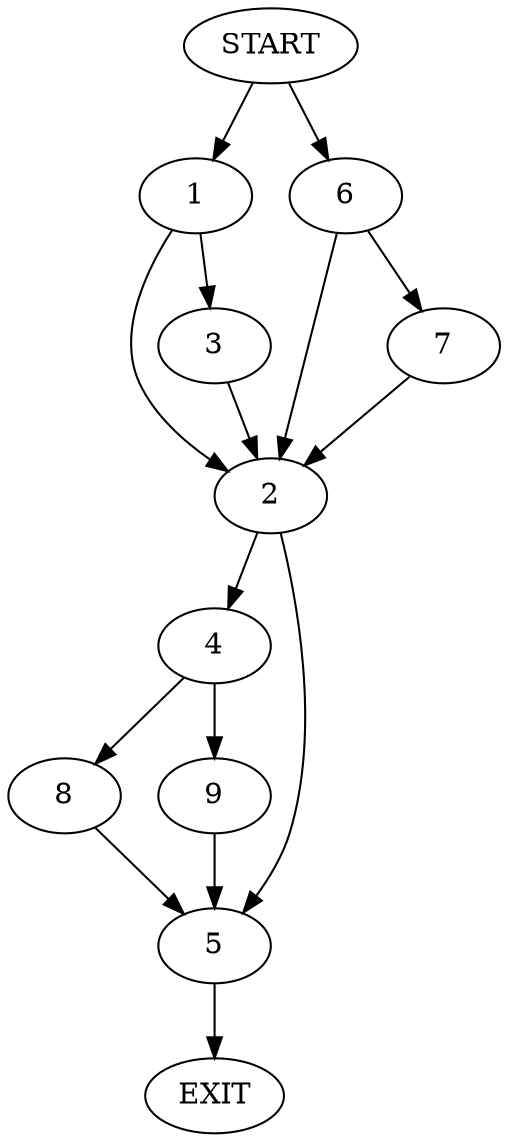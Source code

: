 digraph {
0 [label="START"]
10 [label="EXIT"]
0 -> 1
1 -> 2
1 -> 3
2 -> 4
2 -> 5
3 -> 2
0 -> 6
6 -> 7
6 -> 2
7 -> 2
5 -> 10
4 -> 8
4 -> 9
9 -> 5
8 -> 5
}
